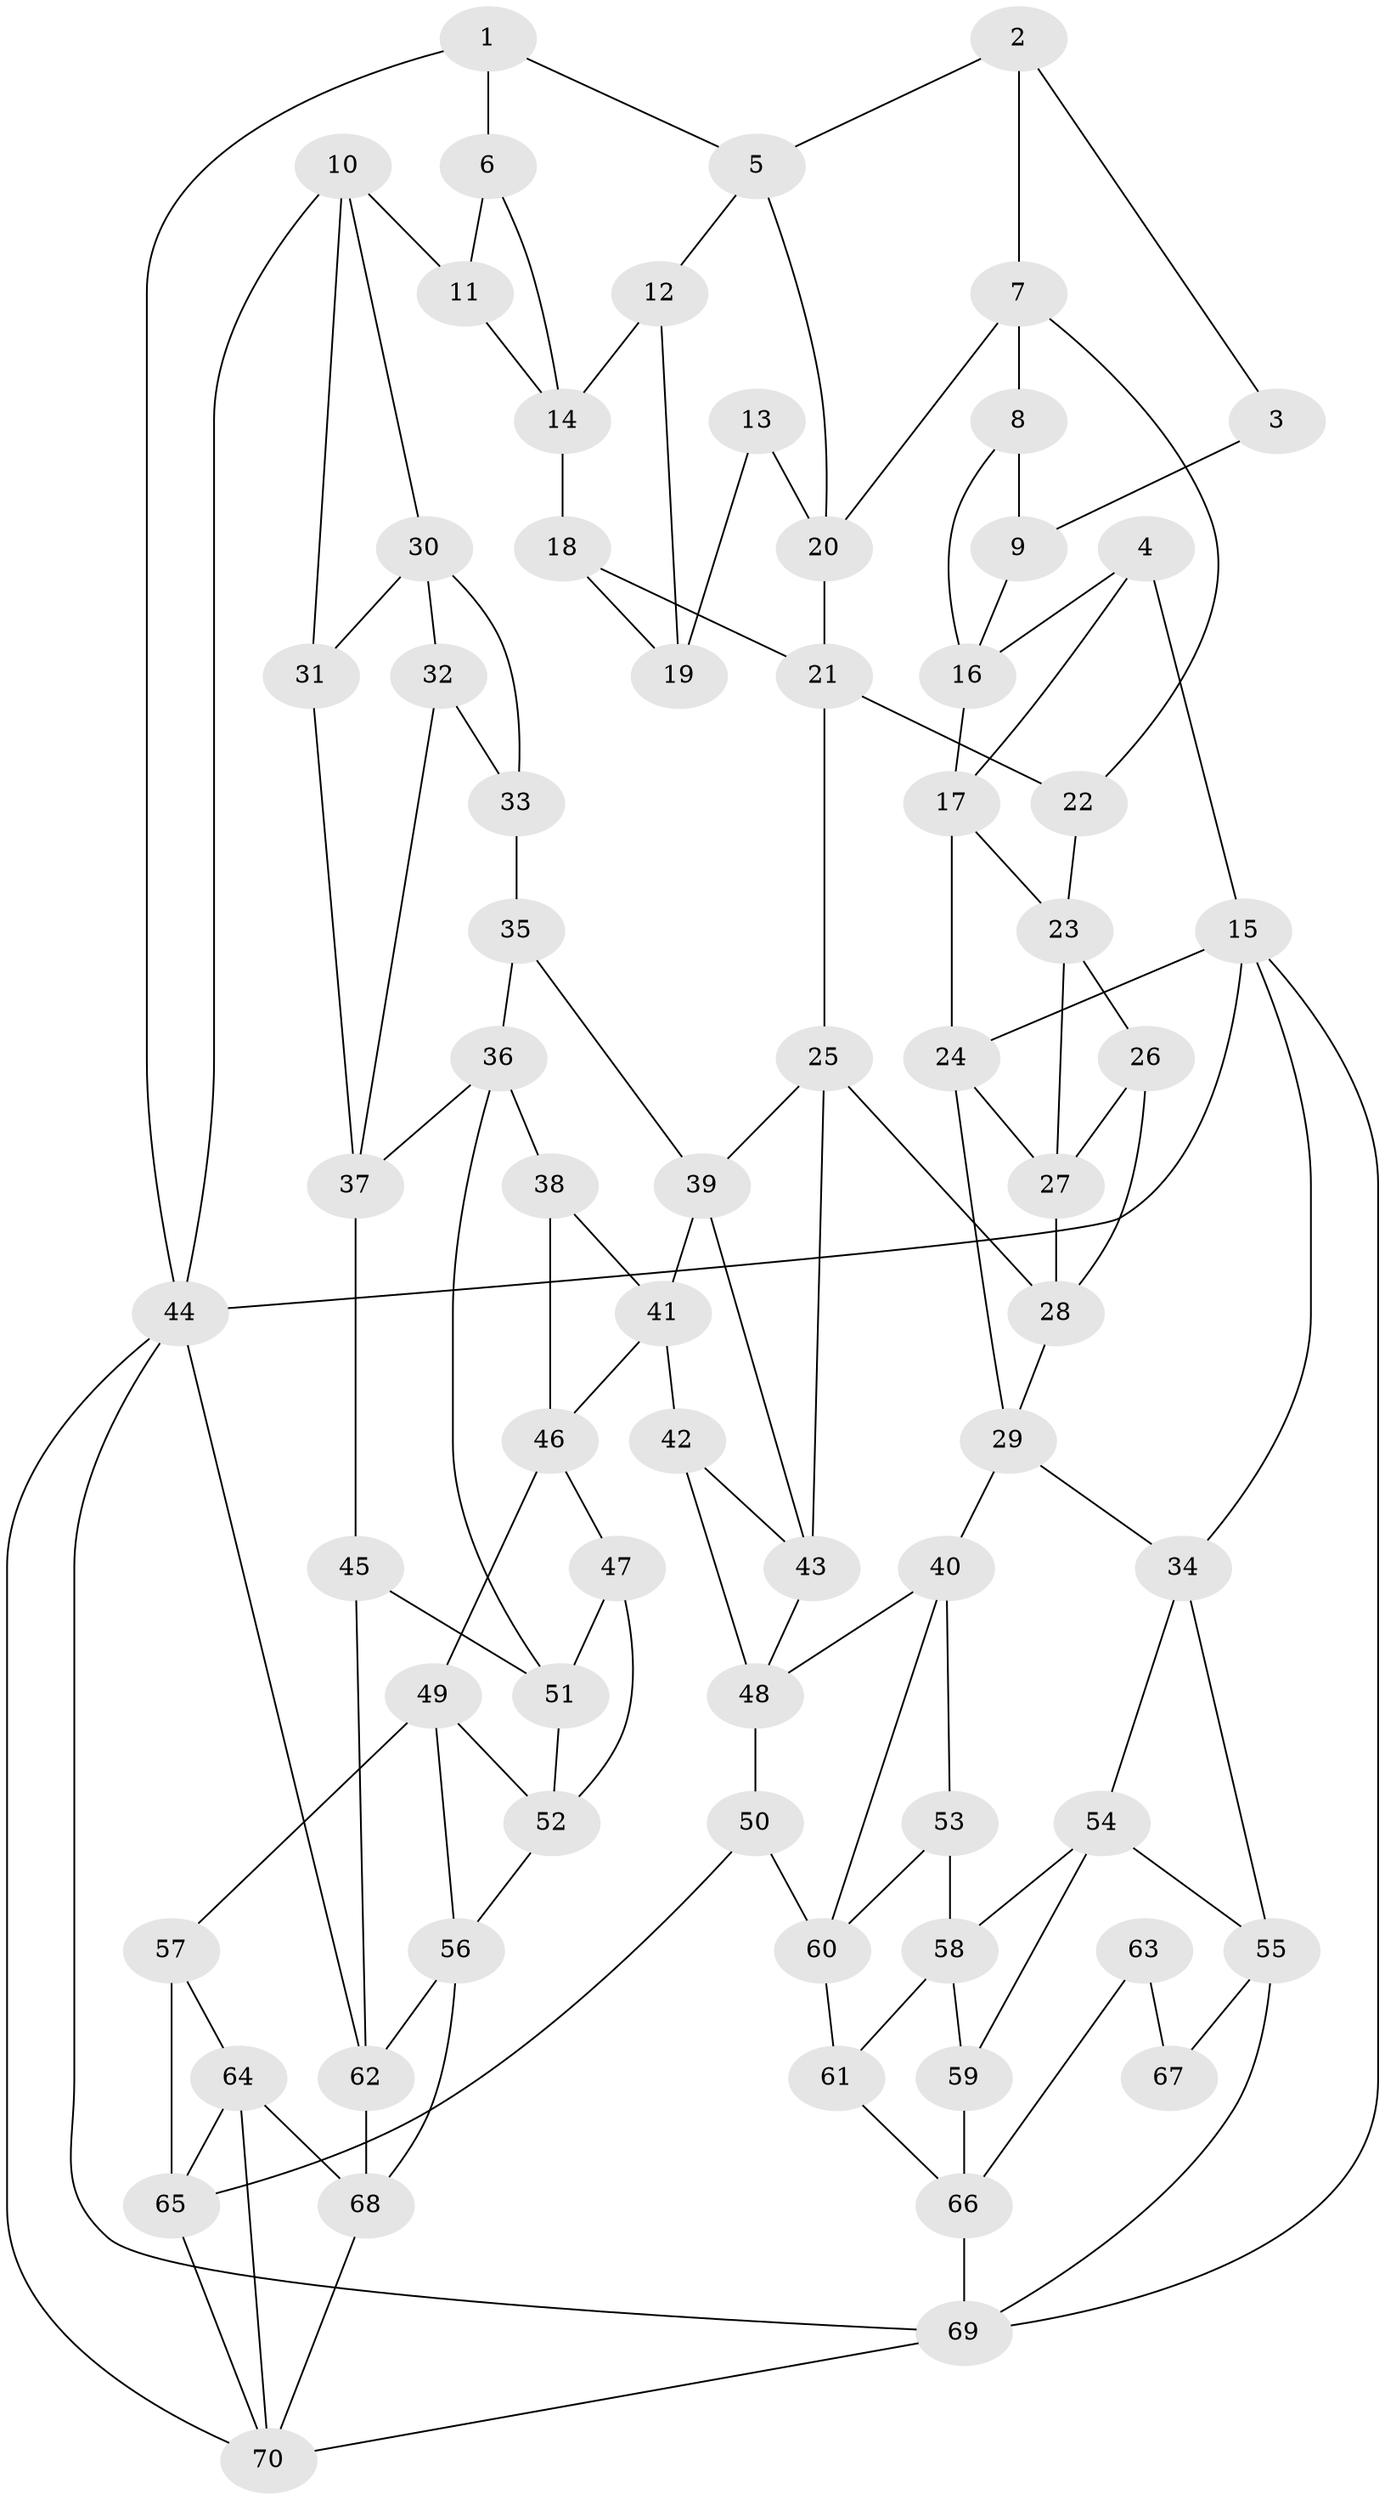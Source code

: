 // original degree distribution, {3: 0.02857142857142857, 6: 0.22857142857142856, 5: 0.5285714285714286, 4: 0.21428571428571427}
// Generated by graph-tools (version 1.1) at 2025/03/03/09/25 03:03:29]
// undirected, 70 vertices, 126 edges
graph export_dot {
graph [start="1"]
  node [color=gray90,style=filled];
  1;
  2;
  3;
  4;
  5;
  6;
  7;
  8;
  9;
  10;
  11;
  12;
  13;
  14;
  15;
  16;
  17;
  18;
  19;
  20;
  21;
  22;
  23;
  24;
  25;
  26;
  27;
  28;
  29;
  30;
  31;
  32;
  33;
  34;
  35;
  36;
  37;
  38;
  39;
  40;
  41;
  42;
  43;
  44;
  45;
  46;
  47;
  48;
  49;
  50;
  51;
  52;
  53;
  54;
  55;
  56;
  57;
  58;
  59;
  60;
  61;
  62;
  63;
  64;
  65;
  66;
  67;
  68;
  69;
  70;
  1 -- 5 [weight=1.0];
  1 -- 6 [weight=1.0];
  1 -- 44 [weight=1.0];
  2 -- 3 [weight=1.0];
  2 -- 5 [weight=1.0];
  2 -- 7 [weight=1.0];
  3 -- 9 [weight=2.0];
  4 -- 15 [weight=1.0];
  4 -- 16 [weight=1.0];
  4 -- 17 [weight=1.0];
  5 -- 12 [weight=1.0];
  5 -- 20 [weight=1.0];
  6 -- 11 [weight=1.0];
  6 -- 14 [weight=1.0];
  7 -- 8 [weight=1.0];
  7 -- 20 [weight=1.0];
  7 -- 22 [weight=1.0];
  8 -- 9 [weight=1.0];
  8 -- 16 [weight=1.0];
  9 -- 16 [weight=1.0];
  10 -- 11 [weight=1.0];
  10 -- 30 [weight=1.0];
  10 -- 31 [weight=1.0];
  10 -- 44 [weight=1.0];
  11 -- 14 [weight=1.0];
  12 -- 14 [weight=2.0];
  12 -- 19 [weight=1.0];
  13 -- 19 [weight=2.0];
  13 -- 20 [weight=1.0];
  14 -- 18 [weight=1.0];
  15 -- 24 [weight=1.0];
  15 -- 34 [weight=1.0];
  15 -- 44 [weight=1.0];
  15 -- 69 [weight=1.0];
  16 -- 17 [weight=1.0];
  17 -- 23 [weight=1.0];
  17 -- 24 [weight=1.0];
  18 -- 19 [weight=1.0];
  18 -- 21 [weight=1.0];
  20 -- 21 [weight=1.0];
  21 -- 22 [weight=1.0];
  21 -- 25 [weight=1.0];
  22 -- 23 [weight=1.0];
  23 -- 26 [weight=1.0];
  23 -- 27 [weight=1.0];
  24 -- 27 [weight=1.0];
  24 -- 29 [weight=1.0];
  25 -- 28 [weight=1.0];
  25 -- 39 [weight=1.0];
  25 -- 43 [weight=1.0];
  26 -- 27 [weight=1.0];
  26 -- 28 [weight=1.0];
  27 -- 28 [weight=1.0];
  28 -- 29 [weight=1.0];
  29 -- 34 [weight=1.0];
  29 -- 40 [weight=1.0];
  30 -- 31 [weight=1.0];
  30 -- 32 [weight=1.0];
  30 -- 33 [weight=1.0];
  31 -- 37 [weight=1.0];
  32 -- 33 [weight=1.0];
  32 -- 37 [weight=1.0];
  33 -- 35 [weight=2.0];
  34 -- 54 [weight=1.0];
  34 -- 55 [weight=1.0];
  35 -- 36 [weight=1.0];
  35 -- 39 [weight=1.0];
  36 -- 37 [weight=1.0];
  36 -- 38 [weight=1.0];
  36 -- 51 [weight=1.0];
  37 -- 45 [weight=1.0];
  38 -- 41 [weight=1.0];
  38 -- 46 [weight=1.0];
  39 -- 41 [weight=1.0];
  39 -- 43 [weight=1.0];
  40 -- 48 [weight=1.0];
  40 -- 53 [weight=1.0];
  40 -- 60 [weight=1.0];
  41 -- 42 [weight=1.0];
  41 -- 46 [weight=1.0];
  42 -- 43 [weight=1.0];
  42 -- 48 [weight=1.0];
  43 -- 48 [weight=1.0];
  44 -- 62 [weight=1.0];
  44 -- 69 [weight=1.0];
  44 -- 70 [weight=1.0];
  45 -- 51 [weight=1.0];
  45 -- 62 [weight=1.0];
  46 -- 47 [weight=1.0];
  46 -- 49 [weight=1.0];
  47 -- 51 [weight=1.0];
  47 -- 52 [weight=1.0];
  48 -- 50 [weight=1.0];
  49 -- 52 [weight=1.0];
  49 -- 56 [weight=1.0];
  49 -- 57 [weight=1.0];
  50 -- 60 [weight=1.0];
  50 -- 65 [weight=1.0];
  51 -- 52 [weight=1.0];
  52 -- 56 [weight=1.0];
  53 -- 58 [weight=2.0];
  53 -- 60 [weight=1.0];
  54 -- 55 [weight=1.0];
  54 -- 58 [weight=1.0];
  54 -- 59 [weight=1.0];
  55 -- 67 [weight=2.0];
  55 -- 69 [weight=1.0];
  56 -- 62 [weight=1.0];
  56 -- 68 [weight=1.0];
  57 -- 64 [weight=2.0];
  57 -- 65 [weight=1.0];
  58 -- 59 [weight=2.0];
  58 -- 61 [weight=1.0];
  59 -- 66 [weight=1.0];
  60 -- 61 [weight=1.0];
  61 -- 66 [weight=1.0];
  62 -- 68 [weight=1.0];
  63 -- 66 [weight=1.0];
  63 -- 67 [weight=2.0];
  64 -- 65 [weight=1.0];
  64 -- 68 [weight=1.0];
  64 -- 70 [weight=1.0];
  65 -- 70 [weight=1.0];
  66 -- 69 [weight=1.0];
  68 -- 70 [weight=1.0];
  69 -- 70 [weight=1.0];
}
